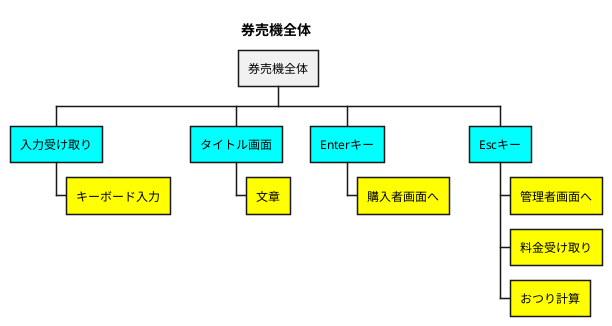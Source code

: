 @startwbs 券売機制作
title 券売機全体
* 券売機全体
**[#Aqua] 入力受け取り
***[#Yellow] キーボード入力
**[#Aqua] タイトル画面
***[#Yellow] 文章
**[#Aqua] Enterキー
***[#Yellow] 購入者画面へ
**[#Aqua] Escキー
***[#Yellow] 管理者画面へ
***[#Yellow] 料金受け取り
***[#Yellow] おつり計算

@endwbs